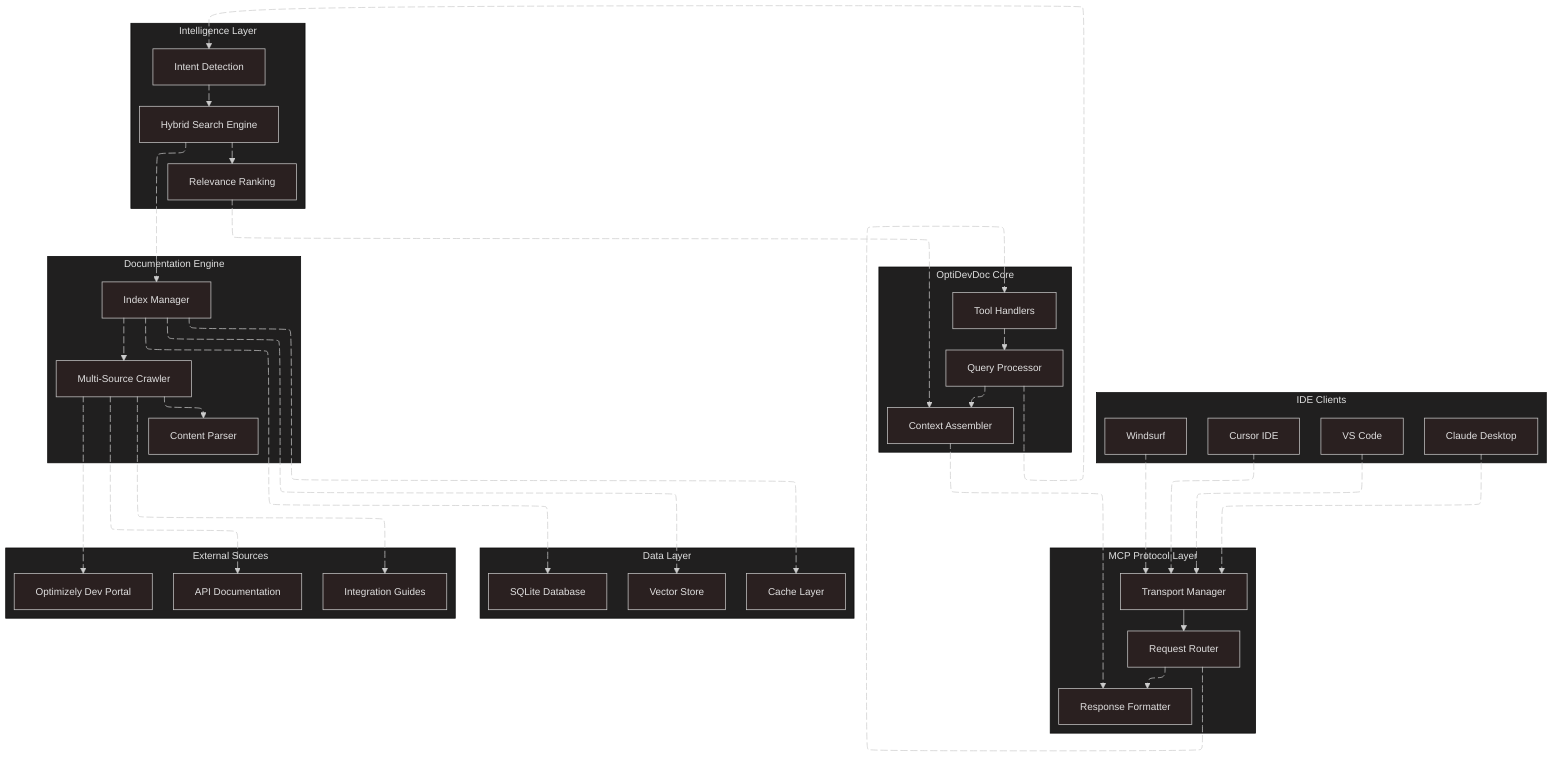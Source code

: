 ---
config:
  theme: neo-dark
  layout: elk
---
flowchart TB
 subgraph subGraph0["IDE Clients"]
        A["Cursor IDE"]
        B["VS Code"]
        C["Windsurf"]
        D["Claude Desktop"]
  end
 subgraph subGraph1["MCP Protocol Layer"]
        E["Transport Manager"]
        F["Request Router"]
        G["Response Formatter"]
  end
 subgraph subGraph2["OptiDevDoc Core"]
        H["Tool Handlers"]
        I["Query Processor"]
        J["Context Assembler"]
  end
 subgraph subGraph3["Intelligence Layer"]
        K["Intent Detection"]
        L["Hybrid Search Engine"]
        M["Relevance Ranking"]
  end
 subgraph subGraph4["Documentation Engine"]
        N["Multi-Source Crawler"]
        O["Content Parser"]
        P["Index Manager"]
  end
 subgraph subGraph5["Data Layer"]
        Q["SQLite Database"]
        R["Vector Store"]
        S["Cache Layer"]
  end
 subgraph subGraph6["External Sources"]
        T["Optimizely Dev Portal"]
        U["API Documentation"]
        V["Integration Guides"]
  end
    A L_A_E_0@-.-> E
    B L_B_E_0@-.-> E
    C L_C_E_0@-.-> E
    D L_D_E_0@-.-> E
    E --> F
    F L_F_G_0@--> G & H
    H L_H_I_0@--> I
    I L_I_J_0@--> J & K
    K L_K_L_0@--> L
    L L_L_M_0@--> M & P
    M L_M_J_0@--> J
    J L_J_G_0@--> G
    P L_P_N_0@--> N & Q & R & S
    N L_N_O_0@--> O & T & U & V
    L_A_E_0@{ animation: slow } 
    L_B_E_0@{ animation: slow } 
    L_C_E_0@{ animation: slow } 
    L_D_E_0@{ animation: slow } 
    L_F_G_0@{ animation: slow } 
    L_F_H_0@{ animation: slow } 
    L_H_I_0@{ animation: slow } 
    L_I_J_0@{ animation: slow } 
    L_I_K_0@{ animation: slow } 
    L_K_L_0@{ animation: slow } 
    L_L_M_0@{ animation: slow } 
    L_L_P_0@{ animation: slow } 
    L_M_J_0@{ animation: slow } 
    L_J_G_0@{ animation: slow } 
    L_P_N_0@{ animation: slow } 
    L_P_Q_0@{ animation: slow } 
    L_P_R_0@{ animation: slow } 
    L_P_S_0@{ animation: slow } 
    L_N_O_0@{ animation: slow } 
    L_N_T_0@{ animation: slow } 
    L_N_U_0@{ animation: slow } 
    L_N_V_0@{ animation: slow }